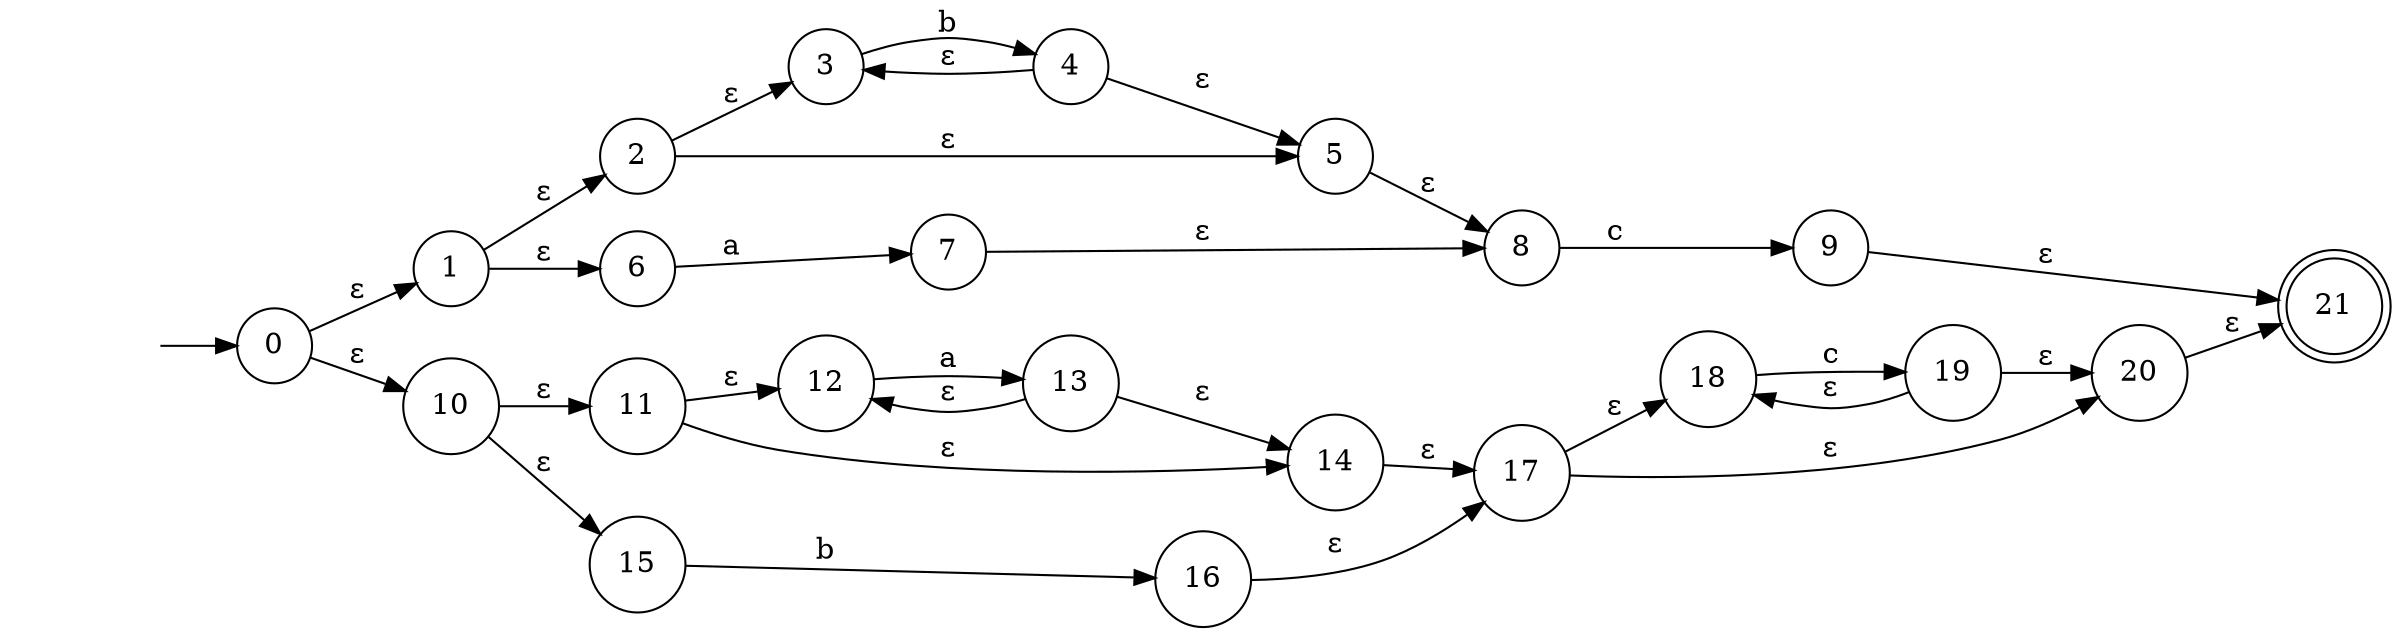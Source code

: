digraph finite_state_machine { rankdir=LR
	node [shape=doublecircle]
	21

	node [shape=circle]
	fake0 [style=invisible]
	fake0 -> 0

	0 -> 1 [label="ε"] 
	0 -> 10 [label="ε"] 
	1 -> 2 [label="ε"] 
	1 -> 6 [label="ε"] 
	2 -> 3 [label="ε"] 
	2 -> 5 [label="ε"] 
	4 -> 3 [label="ε"] 
	4 -> 5 [label="ε"] 
	5 -> 8 [label="ε"] 
	7 -> 8 [label="ε"] 
	9 -> 21 [label="ε"] 
	10 -> 11 [label="ε"] 
	10 -> 15 [label="ε"] 
	11 -> 12 [label="ε"] 
	11 -> 14 [label="ε"] 
	13 -> 12 [label="ε"] 
	13 -> 14 [label="ε"] 
	14 -> 17 [label="ε"] 
	16 -> 17 [label="ε"] 
	17 -> 18 [label="ε"] 
	17 -> 20 [label="ε"] 
	19 -> 18 [label="ε"] 
	19 -> 20 [label="ε"] 
	20 -> 21 [label="ε"] 
	6 -> 7 [label="a"] 
	3 -> 4 [label="b"] 
	8 -> 9 [label="c"] 
	18 -> 19 [label="c"] 
	12 -> 13 [label="a"] 
	15 -> 16 [label="b"] 
}
